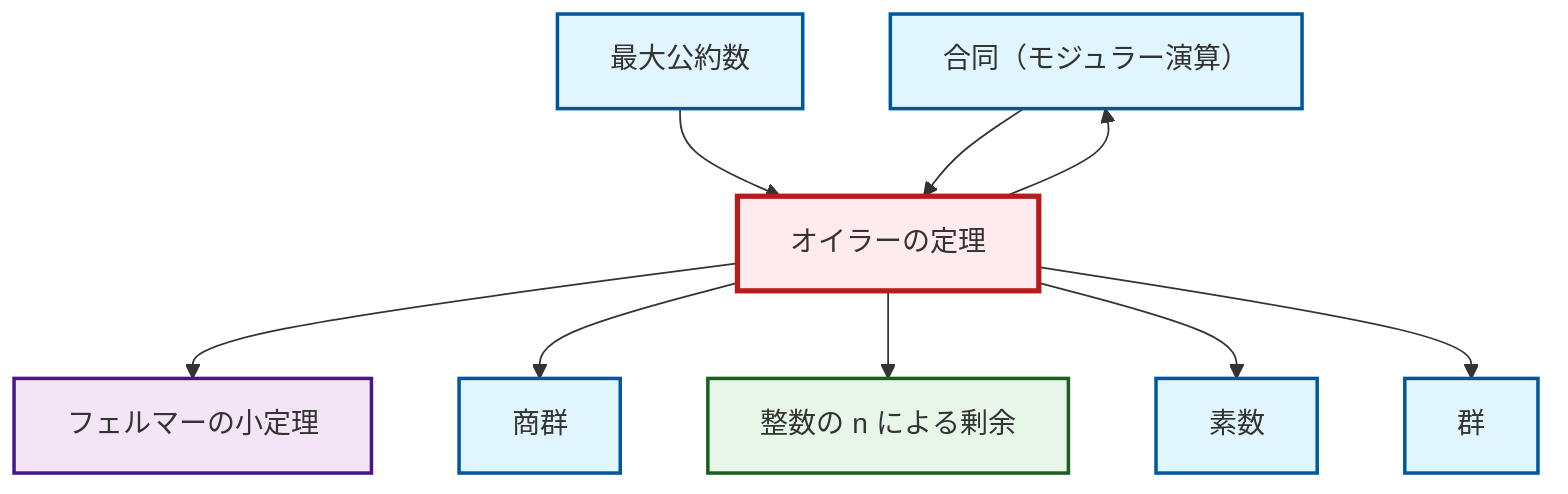 graph TD
    classDef definition fill:#e1f5fe,stroke:#01579b,stroke-width:2px
    classDef theorem fill:#f3e5f5,stroke:#4a148c,stroke-width:2px
    classDef axiom fill:#fff3e0,stroke:#e65100,stroke-width:2px
    classDef example fill:#e8f5e9,stroke:#1b5e20,stroke-width:2px
    classDef current fill:#ffebee,stroke:#b71c1c,stroke-width:3px
    def-prime["素数"]:::definition
    def-congruence["合同（モジュラー演算）"]:::definition
    thm-euler["オイラーの定理"]:::theorem
    ex-quotient-integers-mod-n["整数の n による剰余"]:::example
    def-gcd["最大公約数"]:::definition
    def-quotient-group["商群"]:::definition
    thm-fermat-little["フェルマーの小定理"]:::theorem
    def-group["群"]:::definition
    def-gcd --> thm-euler
    thm-euler --> thm-fermat-little
    thm-euler --> def-congruence
    thm-euler --> def-quotient-group
    def-congruence --> thm-euler
    thm-euler --> ex-quotient-integers-mod-n
    thm-euler --> def-prime
    thm-euler --> def-group
    class thm-euler current